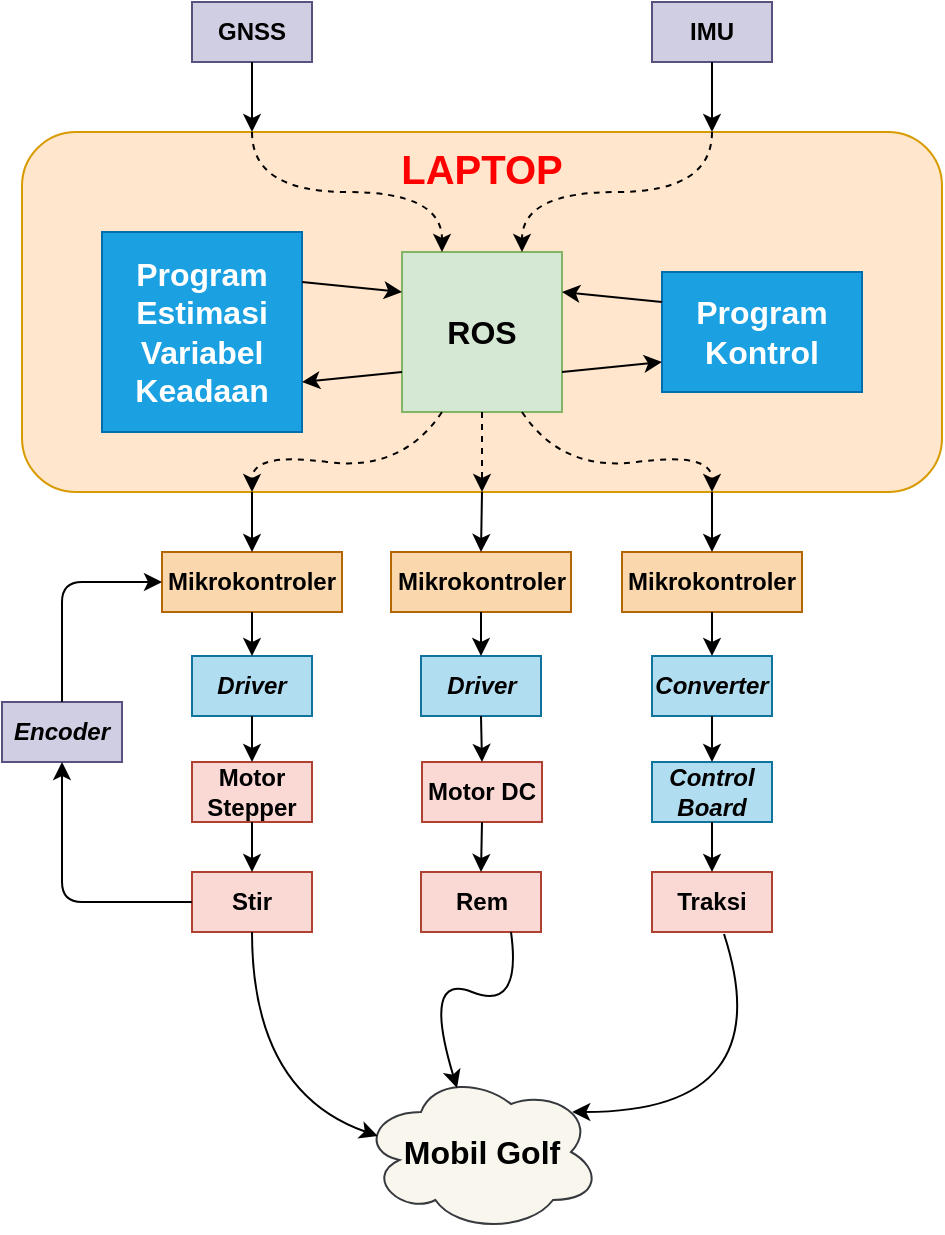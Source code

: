 <mxfile version="12.2.2" type="device" pages="1"><diagram id="D3_Zo3yxeveEr5zYVdeR" name="Page-1"><mxGraphModel dx="584" dy="404" grid="1" gridSize="10" guides="1" tooltips="1" connect="1" arrows="1" fold="1" page="1" pageScale="1" pageWidth="850" pageHeight="1100" math="0" shadow="0"><root><mxCell id="0"/><mxCell id="1" parent="0"/><mxCell id="MHmjY_fZ-fvYfCFAOOyK-1" value="&lt;font style=&quot;font-size: 20px&quot;&gt;&lt;b&gt;LAPTOP&lt;/b&gt;&lt;/font&gt;" style="rounded=1;whiteSpace=wrap;html=1;verticalAlign=top;fillColor=#ffe6cc;strokeColor=#d79b00;fontColor=#FF0000;align=center;" parent="1" vertex="1"><mxGeometry x="150" y="140" width="460" height="180" as="geometry"/></mxCell><mxCell id="jzxsdojBFDejOlhEm-Ns-20" value="" style="group" vertex="1" connectable="0" parent="1"><mxGeometry x="220" y="350" width="90" height="30" as="geometry"/></mxCell><mxCell id="jzxsdojBFDejOlhEm-Ns-17" value="&lt;font style=&quot;font-size: 12px&quot;&gt;Mikrokontroler&lt;/font&gt;" style="rounded=0;whiteSpace=wrap;html=1;fillColor=#fad7ac;strokeColor=#b46504;fontStyle=1" vertex="1" parent="jzxsdojBFDejOlhEm-Ns-20"><mxGeometry width="90" height="30" as="geometry"/></mxCell><mxCell id="jzxsdojBFDejOlhEm-Ns-19" value="" style="endArrow=classic;html=1;exitX=0.25;exitY=1;exitDx=0;exitDy=0;entryX=0.5;entryY=0;entryDx=0;entryDy=0;" edge="1" parent="jzxsdojBFDejOlhEm-Ns-20" source="MHmjY_fZ-fvYfCFAOOyK-1" target="jzxsdojBFDejOlhEm-Ns-17"><mxGeometry width="50" height="50" relative="1" as="geometry"><mxPoint x="-90" y="30" as="sourcePoint"/><mxPoint x="-40" y="-20" as="targetPoint"/></mxGeometry></mxCell><mxCell id="jzxsdojBFDejOlhEm-Ns-21" value="" style="group" vertex="1" connectable="0" parent="1"><mxGeometry x="190" y="170" width="380" height="120" as="geometry"/></mxCell><mxCell id="MHmjY_fZ-fvYfCFAOOyK-7" value="&lt;font style=&quot;font-size: 16px;&quot;&gt;ROS&lt;/font&gt;" style="whiteSpace=wrap;html=1;aspect=fixed;fontStyle=1;fontSize=16;fillColor=#d5e8d4;strokeColor=#82b366;" parent="jzxsdojBFDejOlhEm-Ns-21" vertex="1"><mxGeometry x="150" y="30" width="80" height="80" as="geometry"/></mxCell><mxCell id="MHmjY_fZ-fvYfCFAOOyK-8" value="Program&lt;br&gt;Estimasi Variabel Keadaan" style="rounded=0;whiteSpace=wrap;html=1;fontSize=16;fontColor=#ffffff;fillColor=#1ba1e2;strokeColor=#006EAF;fontStyle=1" parent="jzxsdojBFDejOlhEm-Ns-21" vertex="1"><mxGeometry y="20" width="100" height="100" as="geometry"/></mxCell><mxCell id="MHmjY_fZ-fvYfCFAOOyK-9" value="Program&lt;br&gt;Kontrol" style="rounded=0;whiteSpace=wrap;html=1;fontSize=16;fontColor=#ffffff;fillColor=#1ba1e2;strokeColor=#006EAF;fontStyle=1" parent="jzxsdojBFDejOlhEm-Ns-21" vertex="1"><mxGeometry x="280" y="40" width="100" height="60" as="geometry"/></mxCell><mxCell id="jzxsdojBFDejOlhEm-Ns-2" value="" style="endArrow=classic;html=1;entryX=0;entryY=0.25;entryDx=0;entryDy=0;exitX=1;exitY=0.25;exitDx=0;exitDy=0;" edge="1" parent="jzxsdojBFDejOlhEm-Ns-21" source="MHmjY_fZ-fvYfCFAOOyK-8" target="MHmjY_fZ-fvYfCFAOOyK-7"><mxGeometry width="50" height="50" relative="1" as="geometry"><mxPoint x="40" y="210" as="sourcePoint"/><mxPoint x="90" y="160" as="targetPoint"/></mxGeometry></mxCell><mxCell id="jzxsdojBFDejOlhEm-Ns-3" value="" style="endArrow=classic;html=1;entryX=1;entryY=0.75;entryDx=0;entryDy=0;exitX=0;exitY=0.75;exitDx=0;exitDy=0;" edge="1" parent="jzxsdojBFDejOlhEm-Ns-21" source="MHmjY_fZ-fvYfCFAOOyK-7" target="MHmjY_fZ-fvYfCFAOOyK-8"><mxGeometry width="50" height="50" relative="1" as="geometry"><mxPoint x="80" y="240" as="sourcePoint"/><mxPoint x="130" y="190" as="targetPoint"/></mxGeometry></mxCell><mxCell id="jzxsdojBFDejOlhEm-Ns-4" value="" style="endArrow=classic;html=1;entryX=0;entryY=0.75;entryDx=0;entryDy=0;exitX=1;exitY=0.75;exitDx=0;exitDy=0;" edge="1" parent="jzxsdojBFDejOlhEm-Ns-21" source="MHmjY_fZ-fvYfCFAOOyK-7" target="MHmjY_fZ-fvYfCFAOOyK-9"><mxGeometry width="50" height="50" relative="1" as="geometry"><mxPoint x="200" y="200" as="sourcePoint"/><mxPoint x="250" y="150" as="targetPoint"/></mxGeometry></mxCell><mxCell id="jzxsdojBFDejOlhEm-Ns-5" value="" style="endArrow=classic;html=1;exitX=0;exitY=0.25;exitDx=0;exitDy=0;entryX=1;entryY=0.25;entryDx=0;entryDy=0;" edge="1" parent="jzxsdojBFDejOlhEm-Ns-21" source="MHmjY_fZ-fvYfCFAOOyK-9" target="MHmjY_fZ-fvYfCFAOOyK-7"><mxGeometry width="50" height="50" relative="1" as="geometry"><mxPoint x="170" y="270" as="sourcePoint"/><mxPoint x="220" y="220" as="targetPoint"/></mxGeometry></mxCell><mxCell id="jzxsdojBFDejOlhEm-Ns-12" value="" style="endArrow=classic;html=1;dashed=1;entryX=0.25;entryY=0;entryDx=0;entryDy=0;exitX=0.25;exitY=0;exitDx=0;exitDy=0;edgeStyle=orthogonalEdgeStyle;curved=1;" edge="1" parent="jzxsdojBFDejOlhEm-Ns-21" source="MHmjY_fZ-fvYfCFAOOyK-1" target="MHmjY_fZ-fvYfCFAOOyK-7"><mxGeometry width="50" height="50" relative="1" as="geometry"><mxPoint x="-80" y="-30" as="sourcePoint"/><mxPoint x="-30" y="-80" as="targetPoint"/><Array as="points"><mxPoint x="75"/><mxPoint x="170"/></Array></mxGeometry></mxCell><mxCell id="jzxsdojBFDejOlhEm-Ns-13" value="" style="endArrow=classic;html=1;dashed=1;entryX=0.75;entryY=0;entryDx=0;entryDy=0;exitX=0.75;exitY=0;exitDx=0;exitDy=0;edgeStyle=orthogonalEdgeStyle;curved=1;" edge="1" parent="jzxsdojBFDejOlhEm-Ns-21" source="MHmjY_fZ-fvYfCFAOOyK-1" target="MHmjY_fZ-fvYfCFAOOyK-7"><mxGeometry width="50" height="50" relative="1" as="geometry"><mxPoint x="170" y="-20" as="sourcePoint"/><mxPoint x="220" y="-70" as="targetPoint"/><Array as="points"><mxPoint x="305"/><mxPoint x="210"/></Array></mxGeometry></mxCell><mxCell id="jzxsdojBFDejOlhEm-Ns-23" value="" style="group" vertex="1" connectable="0" parent="1"><mxGeometry x="235" y="75" width="60" height="30" as="geometry"/></mxCell><mxCell id="MHmjY_fZ-fvYfCFAOOyK-3" value="&lt;font style=&quot;font-size: 12px&quot;&gt;GNSS&lt;/font&gt;" style="rounded=0;whiteSpace=wrap;html=1;fillColor=#d0cee2;strokeColor=#56517e;fontStyle=1" parent="jzxsdojBFDejOlhEm-Ns-23" vertex="1"><mxGeometry width="60" height="30" as="geometry"/></mxCell><mxCell id="jzxsdojBFDejOlhEm-Ns-8" value="" style="endArrow=classic;html=1;exitX=0.5;exitY=1;exitDx=0;exitDy=0;entryX=0.25;entryY=0;entryDx=0;entryDy=0;" edge="1" parent="jzxsdojBFDejOlhEm-Ns-23" source="MHmjY_fZ-fvYfCFAOOyK-3" target="MHmjY_fZ-fvYfCFAOOyK-1"><mxGeometry width="50" height="50" relative="1" as="geometry"><mxPoint x="-115" y="45" as="sourcePoint"/><mxPoint x="-35" y="35" as="targetPoint"/></mxGeometry></mxCell><mxCell id="jzxsdojBFDejOlhEm-Ns-25" value="" style="group" vertex="1" connectable="0" parent="1"><mxGeometry x="465" y="75" width="60" height="30" as="geometry"/></mxCell><mxCell id="MHmjY_fZ-fvYfCFAOOyK-2" value="&lt;font style=&quot;font-size: 12px&quot;&gt;IMU&lt;/font&gt;" style="rounded=0;whiteSpace=wrap;html=1;fillColor=#d0cee2;strokeColor=#56517e;fontStyle=1" parent="jzxsdojBFDejOlhEm-Ns-25" vertex="1"><mxGeometry width="60" height="30" as="geometry"/></mxCell><mxCell id="jzxsdojBFDejOlhEm-Ns-9" value="" style="endArrow=classic;html=1;entryX=0.75;entryY=0;entryDx=0;entryDy=0;exitX=0.5;exitY=1;exitDx=0;exitDy=0;" edge="1" parent="jzxsdojBFDejOlhEm-Ns-25" source="MHmjY_fZ-fvYfCFAOOyK-2" target="MHmjY_fZ-fvYfCFAOOyK-1"><mxGeometry width="50" height="50" relative="1" as="geometry"><mxPoint x="-75" y="75" as="sourcePoint"/><mxPoint x="-25" y="25" as="targetPoint"/></mxGeometry></mxCell><mxCell id="jzxsdojBFDejOlhEm-Ns-26" value="" style="group" vertex="1" connectable="0" parent="1"><mxGeometry x="334.5" y="350" width="90" height="30" as="geometry"/></mxCell><mxCell id="jzxsdojBFDejOlhEm-Ns-27" value="&lt;font style=&quot;font-size: 12px&quot;&gt;Mikrokontroler&lt;/font&gt;" style="rounded=0;whiteSpace=wrap;html=1;fillColor=#fad7ac;strokeColor=#b46504;fontStyle=1" vertex="1" parent="jzxsdojBFDejOlhEm-Ns-26"><mxGeometry width="90" height="30" as="geometry"/></mxCell><mxCell id="jzxsdojBFDejOlhEm-Ns-28" value="" style="endArrow=classic;html=1;exitX=0.5;exitY=1;exitDx=0;exitDy=0;entryX=0.5;entryY=0;entryDx=0;entryDy=0;" edge="1" parent="1" target="jzxsdojBFDejOlhEm-Ns-27" source="MHmjY_fZ-fvYfCFAOOyK-1"><mxGeometry width="50" height="50" relative="1" as="geometry"><mxPoint x="250" y="390" as="sourcePoint"/><mxPoint x="300" y="340" as="targetPoint"/></mxGeometry></mxCell><mxCell id="jzxsdojBFDejOlhEm-Ns-29" value="" style="group" vertex="1" connectable="0" parent="1"><mxGeometry x="450" y="350" width="90" height="30" as="geometry"/></mxCell><mxCell id="jzxsdojBFDejOlhEm-Ns-30" value="&lt;font style=&quot;font-size: 12px&quot;&gt;Mikrokontroler&lt;/font&gt;" style="rounded=0;whiteSpace=wrap;html=1;fillColor=#fad7ac;strokeColor=#b46504;fontStyle=1" vertex="1" parent="jzxsdojBFDejOlhEm-Ns-29"><mxGeometry width="90" height="30" as="geometry"/></mxCell><mxCell id="jzxsdojBFDejOlhEm-Ns-31" value="" style="endArrow=classic;html=1;entryX=0.5;entryY=0;entryDx=0;entryDy=0;exitX=0.75;exitY=1;exitDx=0;exitDy=0;" edge="1" parent="1" source="MHmjY_fZ-fvYfCFAOOyK-1" target="jzxsdojBFDejOlhEm-Ns-30"><mxGeometry width="50" height="50" relative="1" as="geometry"><mxPoint x="380" y="450" as="sourcePoint"/><mxPoint x="430" y="400" as="targetPoint"/></mxGeometry></mxCell><mxCell id="jzxsdojBFDejOlhEm-Ns-41" value="&lt;b&gt;Driver&lt;/b&gt;" style="rounded=0;whiteSpace=wrap;html=1;align=center;fillColor=#b1ddf0;strokeColor=#10739e;fontStyle=2" vertex="1" parent="1"><mxGeometry x="235" y="402" width="60" height="30" as="geometry"/></mxCell><mxCell id="jzxsdojBFDejOlhEm-Ns-42" value="" style="endArrow=classic;html=1;entryX=0.5;entryY=0;entryDx=0;entryDy=0;exitX=0.5;exitY=1;exitDx=0;exitDy=0;" edge="1" parent="1" source="jzxsdojBFDejOlhEm-Ns-17" target="jzxsdojBFDejOlhEm-Ns-41"><mxGeometry width="50" height="50" relative="1" as="geometry"><mxPoint x="180" y="440" as="sourcePoint"/><mxPoint x="230" y="390" as="targetPoint"/></mxGeometry></mxCell><mxCell id="jzxsdojBFDejOlhEm-Ns-43" value="&lt;b&gt;Driver&lt;/b&gt;" style="rounded=0;whiteSpace=wrap;html=1;align=center;fillColor=#b1ddf0;strokeColor=#10739e;fontStyle=2" vertex="1" parent="1"><mxGeometry x="349.5" y="402" width="60" height="30" as="geometry"/></mxCell><mxCell id="jzxsdojBFDejOlhEm-Ns-45" value="" style="endArrow=classic;html=1;entryX=0.5;entryY=0;entryDx=0;entryDy=0;exitX=0.5;exitY=1;exitDx=0;exitDy=0;" edge="1" parent="1" source="jzxsdojBFDejOlhEm-Ns-27" target="jzxsdojBFDejOlhEm-Ns-43"><mxGeometry width="50" height="50" relative="1" as="geometry"><mxPoint x="140" y="430" as="sourcePoint"/><mxPoint x="190" y="380" as="targetPoint"/></mxGeometry></mxCell><mxCell id="jzxsdojBFDejOlhEm-Ns-46" value="&lt;b&gt;Converter&lt;/b&gt;" style="rounded=0;whiteSpace=wrap;html=1;align=center;fillColor=#b1ddf0;strokeColor=#10739e;fontStyle=2" vertex="1" parent="1"><mxGeometry x="465" y="402" width="60" height="30" as="geometry"/></mxCell><mxCell id="jzxsdojBFDejOlhEm-Ns-48" value="" style="endArrow=classic;html=1;entryX=0.5;entryY=0;entryDx=0;entryDy=0;exitX=0.5;exitY=1;exitDx=0;exitDy=0;" edge="1" parent="1" source="jzxsdojBFDejOlhEm-Ns-30" target="jzxsdojBFDejOlhEm-Ns-46"><mxGeometry width="50" height="50" relative="1" as="geometry"><mxPoint x="530" y="440" as="sourcePoint"/><mxPoint x="580" y="390" as="targetPoint"/></mxGeometry></mxCell><mxCell id="jzxsdojBFDejOlhEm-Ns-49" value="&lt;b&gt;&lt;span style=&quot;font-style: normal&quot;&gt;Motor Stepper&lt;/span&gt;&lt;br&gt;&lt;/b&gt;" style="rounded=0;whiteSpace=wrap;html=1;align=center;fillColor=#fad9d5;strokeColor=#ae4132;fontStyle=2" vertex="1" parent="1"><mxGeometry x="235" y="455" width="60" height="30" as="geometry"/></mxCell><mxCell id="jzxsdojBFDejOlhEm-Ns-52" value="&lt;b&gt;&lt;span style=&quot;font-style: normal&quot;&gt;Motor DC&lt;/span&gt;&lt;br&gt;&lt;/b&gt;" style="rounded=0;whiteSpace=wrap;html=1;align=center;fillColor=#fad9d5;strokeColor=#ae4132;fontStyle=2" vertex="1" parent="1"><mxGeometry x="350" y="455" width="60" height="30" as="geometry"/></mxCell><mxCell id="jzxsdojBFDejOlhEm-Ns-53" value="" style="endArrow=classic;html=1;entryX=0.5;entryY=0;entryDx=0;entryDy=0;exitX=0.5;exitY=1;exitDx=0;exitDy=0;" edge="1" parent="1" source="jzxsdojBFDejOlhEm-Ns-41" target="jzxsdojBFDejOlhEm-Ns-49"><mxGeometry width="50" height="50" relative="1" as="geometry"><mxPoint x="160" y="510" as="sourcePoint"/><mxPoint x="210" y="470" as="targetPoint"/></mxGeometry></mxCell><mxCell id="jzxsdojBFDejOlhEm-Ns-54" value="" style="endArrow=classic;html=1;entryX=0.5;entryY=0;entryDx=0;entryDy=0;exitX=0.5;exitY=1;exitDx=0;exitDy=0;" edge="1" parent="1" source="jzxsdojBFDejOlhEm-Ns-43" target="jzxsdojBFDejOlhEm-Ns-52"><mxGeometry width="50" height="50" relative="1" as="geometry"><mxPoint x="290" y="530" as="sourcePoint"/><mxPoint x="340" y="480" as="targetPoint"/></mxGeometry></mxCell><mxCell id="jzxsdojBFDejOlhEm-Ns-55" value="&lt;b&gt;Control Board&lt;/b&gt;" style="rounded=0;whiteSpace=wrap;html=1;align=center;fillColor=#b1ddf0;strokeColor=#10739e;fontStyle=2" vertex="1" parent="1"><mxGeometry x="465" y="455" width="60" height="30" as="geometry"/></mxCell><mxCell id="jzxsdojBFDejOlhEm-Ns-56" value="" style="endArrow=classic;html=1;entryX=0.5;entryY=0;entryDx=0;entryDy=0;exitX=0.5;exitY=1;exitDx=0;exitDy=0;" edge="1" parent="1" source="jzxsdojBFDejOlhEm-Ns-46" target="jzxsdojBFDejOlhEm-Ns-55"><mxGeometry width="50" height="50" relative="1" as="geometry"><mxPoint x="360" y="560" as="sourcePoint"/><mxPoint x="410" y="510" as="targetPoint"/></mxGeometry></mxCell><mxCell id="jzxsdojBFDejOlhEm-Ns-57" value="&lt;b&gt;&lt;span style=&quot;font-style: normal&quot;&gt;Stir&lt;/span&gt;&lt;br&gt;&lt;/b&gt;" style="rounded=0;whiteSpace=wrap;html=1;align=center;fillColor=#fad9d5;strokeColor=#ae4132;fontStyle=2" vertex="1" parent="1"><mxGeometry x="235" y="510" width="60" height="30" as="geometry"/></mxCell><mxCell id="jzxsdojBFDejOlhEm-Ns-58" value="" style="endArrow=classic;html=1;entryX=0.5;entryY=0;entryDx=0;entryDy=0;exitX=0.5;exitY=1;exitDx=0;exitDy=0;" edge="1" parent="1" source="jzxsdojBFDejOlhEm-Ns-49" target="jzxsdojBFDejOlhEm-Ns-57"><mxGeometry width="50" height="50" relative="1" as="geometry"><mxPoint x="370" y="550" as="sourcePoint"/><mxPoint x="420" y="500" as="targetPoint"/></mxGeometry></mxCell><mxCell id="jzxsdojBFDejOlhEm-Ns-59" value="&lt;b&gt;&lt;span style=&quot;font-style: normal&quot;&gt;Rem&lt;/span&gt;&lt;br&gt;&lt;/b&gt;" style="rounded=0;whiteSpace=wrap;html=1;align=center;fillColor=#fad9d5;strokeColor=#ae4132;fontStyle=2" vertex="1" parent="1"><mxGeometry x="349.5" y="510" width="60" height="30" as="geometry"/></mxCell><mxCell id="jzxsdojBFDejOlhEm-Ns-60" value="" style="endArrow=classic;html=1;entryX=0.5;entryY=0;entryDx=0;entryDy=0;exitX=0.5;exitY=1;exitDx=0;exitDy=0;" edge="1" parent="1" source="jzxsdojBFDejOlhEm-Ns-52" target="jzxsdojBFDejOlhEm-Ns-59"><mxGeometry width="50" height="50" relative="1" as="geometry"><mxPoint x="460" y="590" as="sourcePoint"/><mxPoint x="510" y="540" as="targetPoint"/></mxGeometry></mxCell><mxCell id="jzxsdojBFDejOlhEm-Ns-62" value="&lt;b&gt;&lt;span style=&quot;font-style: normal&quot;&gt;Traksi&lt;/span&gt;&lt;br&gt;&lt;/b&gt;" style="rounded=0;whiteSpace=wrap;html=1;align=center;fillColor=#fad9d5;strokeColor=#ae4132;fontStyle=2" vertex="1" parent="1"><mxGeometry x="465" y="510" width="60" height="30" as="geometry"/></mxCell><mxCell id="jzxsdojBFDejOlhEm-Ns-63" value="" style="endArrow=classic;html=1;entryX=0.5;entryY=0;entryDx=0;entryDy=0;exitX=0.5;exitY=1;exitDx=0;exitDy=0;" edge="1" parent="1" source="jzxsdojBFDejOlhEm-Ns-55" target="jzxsdojBFDejOlhEm-Ns-62"><mxGeometry width="50" height="50" relative="1" as="geometry"><mxPoint x="430" y="620" as="sourcePoint"/><mxPoint x="480" y="570" as="targetPoint"/></mxGeometry></mxCell><mxCell id="jzxsdojBFDejOlhEm-Ns-64" value="&lt;font style=&quot;font-size: 16px&quot;&gt;&lt;b&gt;Mobil Golf&lt;/b&gt;&lt;/font&gt;" style="ellipse;shape=cloud;whiteSpace=wrap;html=1;align=center;fillColor=#f9f7ed;strokeColor=#36393d;" vertex="1" parent="1"><mxGeometry x="319.5" y="610" width="120" height="80" as="geometry"/></mxCell><mxCell id="jzxsdojBFDejOlhEm-Ns-66" value="" style="curved=1;endArrow=classic;html=1;entryX=0.07;entryY=0.4;entryDx=0;entryDy=0;entryPerimeter=0;exitX=0.5;exitY=1;exitDx=0;exitDy=0;" edge="1" parent="1" source="jzxsdojBFDejOlhEm-Ns-57" target="jzxsdojBFDejOlhEm-Ns-64"><mxGeometry width="50" height="50" relative="1" as="geometry"><mxPoint x="210" y="670" as="sourcePoint"/><mxPoint x="260" y="620" as="targetPoint"/><Array as="points"><mxPoint x="265" y="620"/></Array></mxGeometry></mxCell><mxCell id="jzxsdojBFDejOlhEm-Ns-67" value="" style="curved=1;endArrow=classic;html=1;entryX=0.88;entryY=0.25;entryDx=0;entryDy=0;entryPerimeter=0;exitX=0.6;exitY=1.033;exitDx=0;exitDy=0;exitPerimeter=0;" edge="1" parent="1" source="jzxsdojBFDejOlhEm-Ns-62" target="jzxsdojBFDejOlhEm-Ns-64"><mxGeometry width="50" height="50" relative="1" as="geometry"><mxPoint x="510" y="640" as="sourcePoint"/><mxPoint x="560" y="590" as="targetPoint"/><Array as="points"><mxPoint x="530" y="630"/></Array></mxGeometry></mxCell><mxCell id="jzxsdojBFDejOlhEm-Ns-68" value="" style="curved=1;endArrow=classic;html=1;exitX=0.75;exitY=1;exitDx=0;exitDy=0;entryX=0.4;entryY=0.1;entryDx=0;entryDy=0;entryPerimeter=0;" edge="1" parent="1" source="jzxsdojBFDejOlhEm-Ns-59" target="jzxsdojBFDejOlhEm-Ns-64"><mxGeometry width="50" height="50" relative="1" as="geometry"><mxPoint x="350" y="610" as="sourcePoint"/><mxPoint x="400" y="560" as="targetPoint"/><Array as="points"><mxPoint x="400" y="580"/><mxPoint x="350" y="560"/></Array></mxGeometry></mxCell><mxCell id="jzxsdojBFDejOlhEm-Ns-70" value="&lt;i&gt;Encoder&lt;/i&gt;" style="rounded=0;whiteSpace=wrap;html=1;fillColor=#d0cee2;strokeColor=#56517e;fontStyle=1" vertex="1" parent="1"><mxGeometry x="140" y="425" width="60" height="30" as="geometry"/></mxCell><mxCell id="jzxsdojBFDejOlhEm-Ns-72" value="" style="endArrow=classic;html=1;entryX=0.5;entryY=1;entryDx=0;entryDy=0;exitX=0;exitY=0.5;exitDx=0;exitDy=0;" edge="1" parent="1" source="jzxsdojBFDejOlhEm-Ns-57" target="jzxsdojBFDejOlhEm-Ns-70"><mxGeometry width="50" height="50" relative="1" as="geometry"><mxPoint x="170" y="560" as="sourcePoint"/><mxPoint x="220" y="510" as="targetPoint"/><Array as="points"><mxPoint x="170" y="525"/></Array></mxGeometry></mxCell><mxCell id="jzxsdojBFDejOlhEm-Ns-73" value="" style="endArrow=classic;html=1;entryX=0;entryY=0.5;entryDx=0;entryDy=0;exitX=0.5;exitY=0;exitDx=0;exitDy=0;" edge="1" parent="1" source="jzxsdojBFDejOlhEm-Ns-70" target="jzxsdojBFDejOlhEm-Ns-17"><mxGeometry width="50" height="50" relative="1" as="geometry"><mxPoint x="150" y="430" as="sourcePoint"/><mxPoint x="200" y="380" as="targetPoint"/><Array as="points"><mxPoint x="170" y="365"/></Array></mxGeometry></mxCell><mxCell id="jzxsdojBFDejOlhEm-Ns-76" value="" style="endArrow=classic;html=1;entryX=0.5;entryY=1;entryDx=0;entryDy=0;exitX=0.5;exitY=1;exitDx=0;exitDy=0;dashed=1;" edge="1" parent="1" source="MHmjY_fZ-fvYfCFAOOyK-7" target="MHmjY_fZ-fvYfCFAOOyK-1"><mxGeometry width="50" height="50" relative="1" as="geometry"><mxPoint x="120" y="390" as="sourcePoint"/><mxPoint x="170" y="340" as="targetPoint"/></mxGeometry></mxCell><mxCell id="jzxsdojBFDejOlhEm-Ns-77" value="" style="curved=1;endArrow=classic;html=1;dashed=1;entryX=0.25;entryY=1;entryDx=0;entryDy=0;exitX=0.25;exitY=1;exitDx=0;exitDy=0;" edge="1" parent="1" source="MHmjY_fZ-fvYfCFAOOyK-7" target="MHmjY_fZ-fvYfCFAOOyK-1"><mxGeometry width="50" height="50" relative="1" as="geometry"><mxPoint x="120" y="380" as="sourcePoint"/><mxPoint x="170" y="330" as="targetPoint"/><Array as="points"><mxPoint x="340" y="310"/><mxPoint x="265" y="300"/></Array></mxGeometry></mxCell><mxCell id="jzxsdojBFDejOlhEm-Ns-78" value="" style="curved=1;endArrow=classic;html=1;dashed=1;entryX=0.75;entryY=1;entryDx=0;entryDy=0;exitX=0.75;exitY=1;exitDx=0;exitDy=0;" edge="1" parent="1" source="MHmjY_fZ-fvYfCFAOOyK-7" target="MHmjY_fZ-fvYfCFAOOyK-1"><mxGeometry width="50" height="50" relative="1" as="geometry"><mxPoint x="620" y="400" as="sourcePoint"/><mxPoint x="670" y="350" as="targetPoint"/><Array as="points"><mxPoint x="420" y="310"/><mxPoint x="495" y="300"/></Array></mxGeometry></mxCell></root></mxGraphModel></diagram></mxfile>